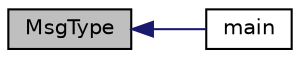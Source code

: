 digraph "MsgType"
{
 // INTERACTIVE_SVG=YES
  edge [fontname="Helvetica",fontsize="10",labelfontname="Helvetica",labelfontsize="10"];
  node [fontname="Helvetica",fontsize="10",shape=record];
  rankdir="LR";
  Node148 [label="MsgType",height=0.2,width=0.4,color="black", fillcolor="grey75", style="filled", fontcolor="black"];
  Node148 -> Node149 [dir="back",color="midnightblue",fontsize="10",style="solid",fontname="Helvetica"];
  Node149 [label="main",height=0.2,width=0.4,color="black", fillcolor="white", style="filled",URL="$zephyr_8c.html#a0ddf1224851353fc92bfbff6f499fa97"];
}
